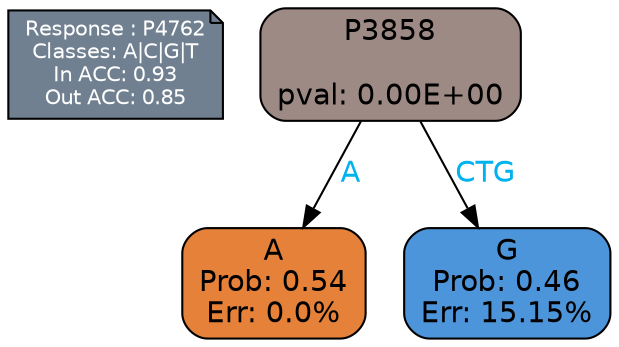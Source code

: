 digraph Tree {
node [shape=box, style="filled, rounded", color="black", fontname=helvetica] ;
graph [ranksep=equally, splines=polylines, bgcolor=transparent, dpi=600] ;
edge [fontname=helvetica] ;
LEGEND [label="Response : P4762
Classes: A|C|G|T
In ACC: 0.93
Out ACC: 0.85
",shape=note,align=left,style=filled,fillcolor="slategray",fontcolor="white",fontsize=10];1 [label="P3858

pval: 0.00E+00", fillcolor="#9e8a84"] ;
2 [label="A
Prob: 0.54
Err: 0.0%", fillcolor="#e58139"] ;
3 [label="G
Prob: 0.46
Err: 15.15%", fillcolor="#4d95da"] ;
1 -> 2 [label="A",fontcolor=deepskyblue2] ;
1 -> 3 [label="CTG",fontcolor=deepskyblue2] ;
{rank = same; 2;3;}{rank = same; LEGEND;1;}}